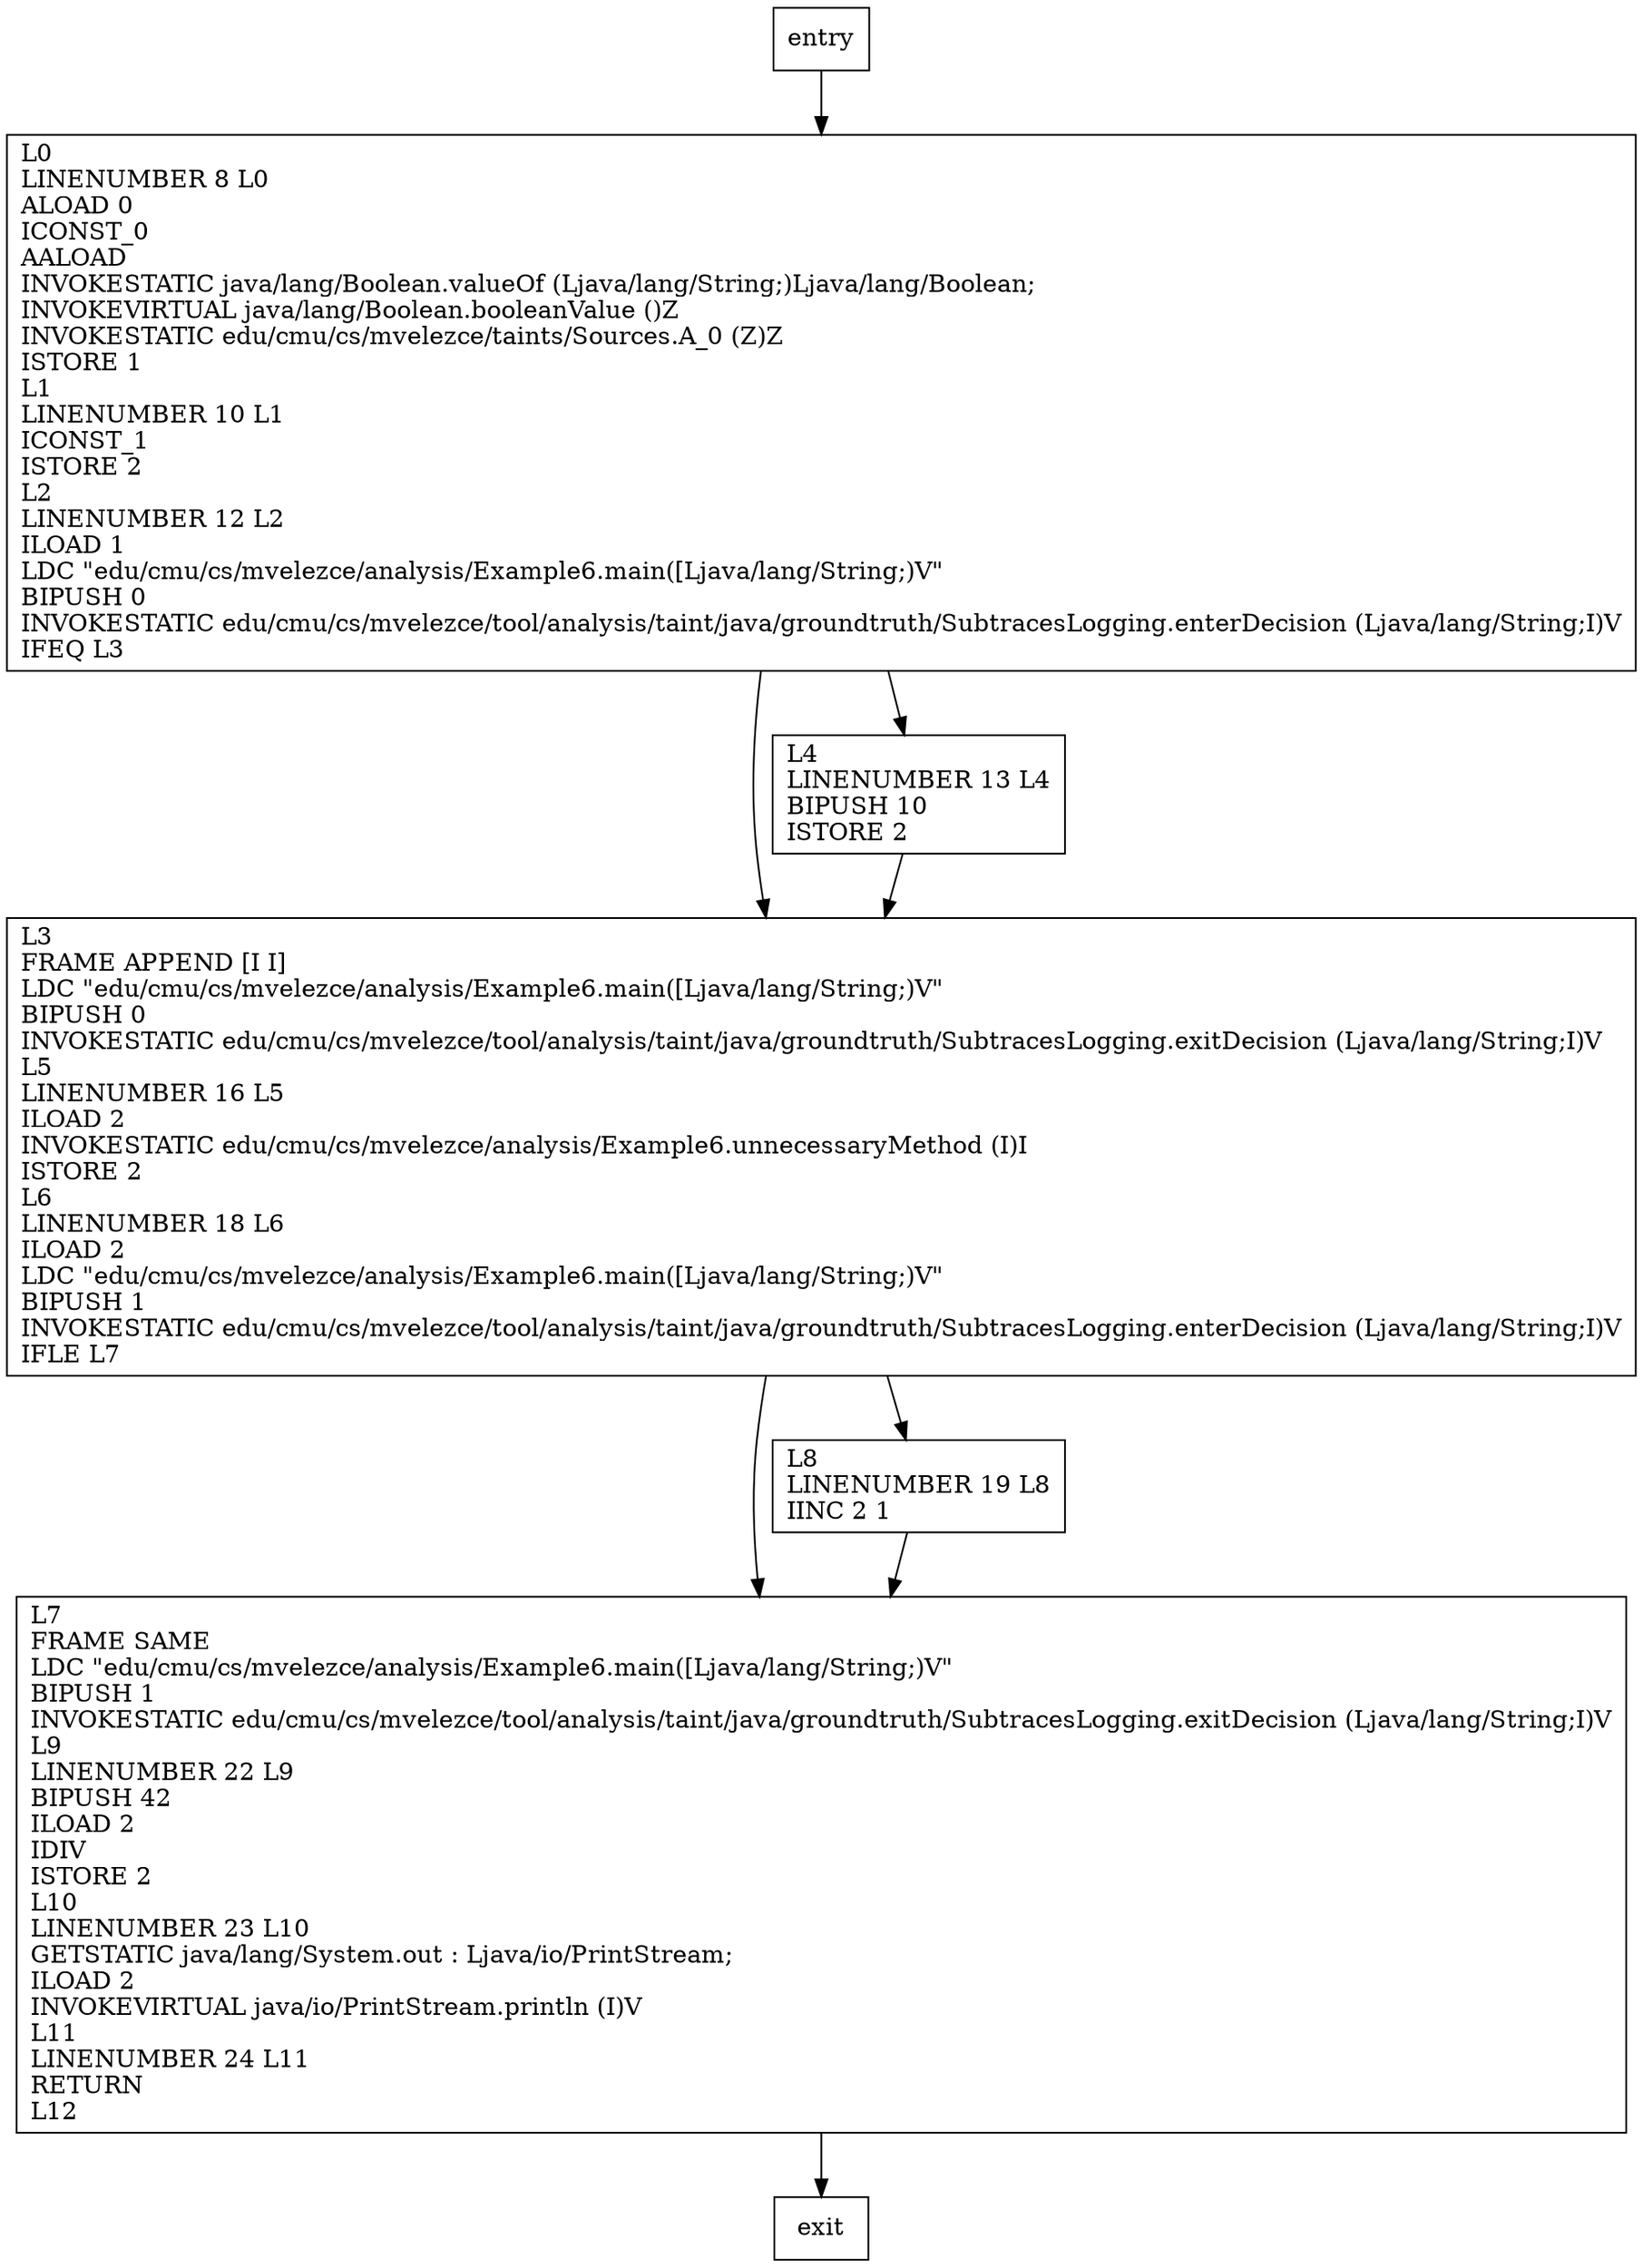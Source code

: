 digraph main {
node [shape=record];
1610048287 [label="L3\lFRAME APPEND [I I]\lLDC \"edu/cmu/cs/mvelezce/analysis/Example6.main([Ljava/lang/String;)V\"\lBIPUSH 0\lINVOKESTATIC edu/cmu/cs/mvelezce/tool/analysis/taint/java/groundtruth/SubtracesLogging.exitDecision (Ljava/lang/String;I)V\lL5\lLINENUMBER 16 L5\lILOAD 2\lINVOKESTATIC edu/cmu/cs/mvelezce/analysis/Example6.unnecessaryMethod (I)I\lISTORE 2\lL6\lLINENUMBER 18 L6\lILOAD 2\lLDC \"edu/cmu/cs/mvelezce/analysis/Example6.main([Ljava/lang/String;)V\"\lBIPUSH 1\lINVOKESTATIC edu/cmu/cs/mvelezce/tool/analysis/taint/java/groundtruth/SubtracesLogging.enterDecision (Ljava/lang/String;I)V\lIFLE L7\l"];
624685600 [label="L4\lLINENUMBER 13 L4\lBIPUSH 10\lISTORE 2\l"];
148665287 [label="L7\lFRAME SAME\lLDC \"edu/cmu/cs/mvelezce/analysis/Example6.main([Ljava/lang/String;)V\"\lBIPUSH 1\lINVOKESTATIC edu/cmu/cs/mvelezce/tool/analysis/taint/java/groundtruth/SubtracesLogging.exitDecision (Ljava/lang/String;I)V\lL9\lLINENUMBER 22 L9\lBIPUSH 42\lILOAD 2\lIDIV\lISTORE 2\lL10\lLINENUMBER 23 L10\lGETSTATIC java/lang/System.out : Ljava/io/PrintStream;\lILOAD 2\lINVOKEVIRTUAL java/io/PrintStream.println (I)V\lL11\lLINENUMBER 24 L11\lRETURN\lL12\l"];
1103719015 [label="L8\lLINENUMBER 19 L8\lIINC 2 1\l"];
2058775892 [label="L0\lLINENUMBER 8 L0\lALOAD 0\lICONST_0\lAALOAD\lINVOKESTATIC java/lang/Boolean.valueOf (Ljava/lang/String;)Ljava/lang/Boolean;\lINVOKEVIRTUAL java/lang/Boolean.booleanValue ()Z\lINVOKESTATIC edu/cmu/cs/mvelezce/taints/Sources.A_0 (Z)Z\lISTORE 1\lL1\lLINENUMBER 10 L1\lICONST_1\lISTORE 2\lL2\lLINENUMBER 12 L2\lILOAD 1\lLDC \"edu/cmu/cs/mvelezce/analysis/Example6.main([Ljava/lang/String;)V\"\lBIPUSH 0\lINVOKESTATIC edu/cmu/cs/mvelezce/tool/analysis/taint/java/groundtruth/SubtracesLogging.enterDecision (Ljava/lang/String;I)V\lIFEQ L3\l"];
entry;
exit;
entry -> 2058775892;
1610048287 -> 148665287;
1610048287 -> 1103719015;
624685600 -> 1610048287;
148665287 -> exit;
1103719015 -> 148665287;
2058775892 -> 1610048287;
2058775892 -> 624685600;
}
